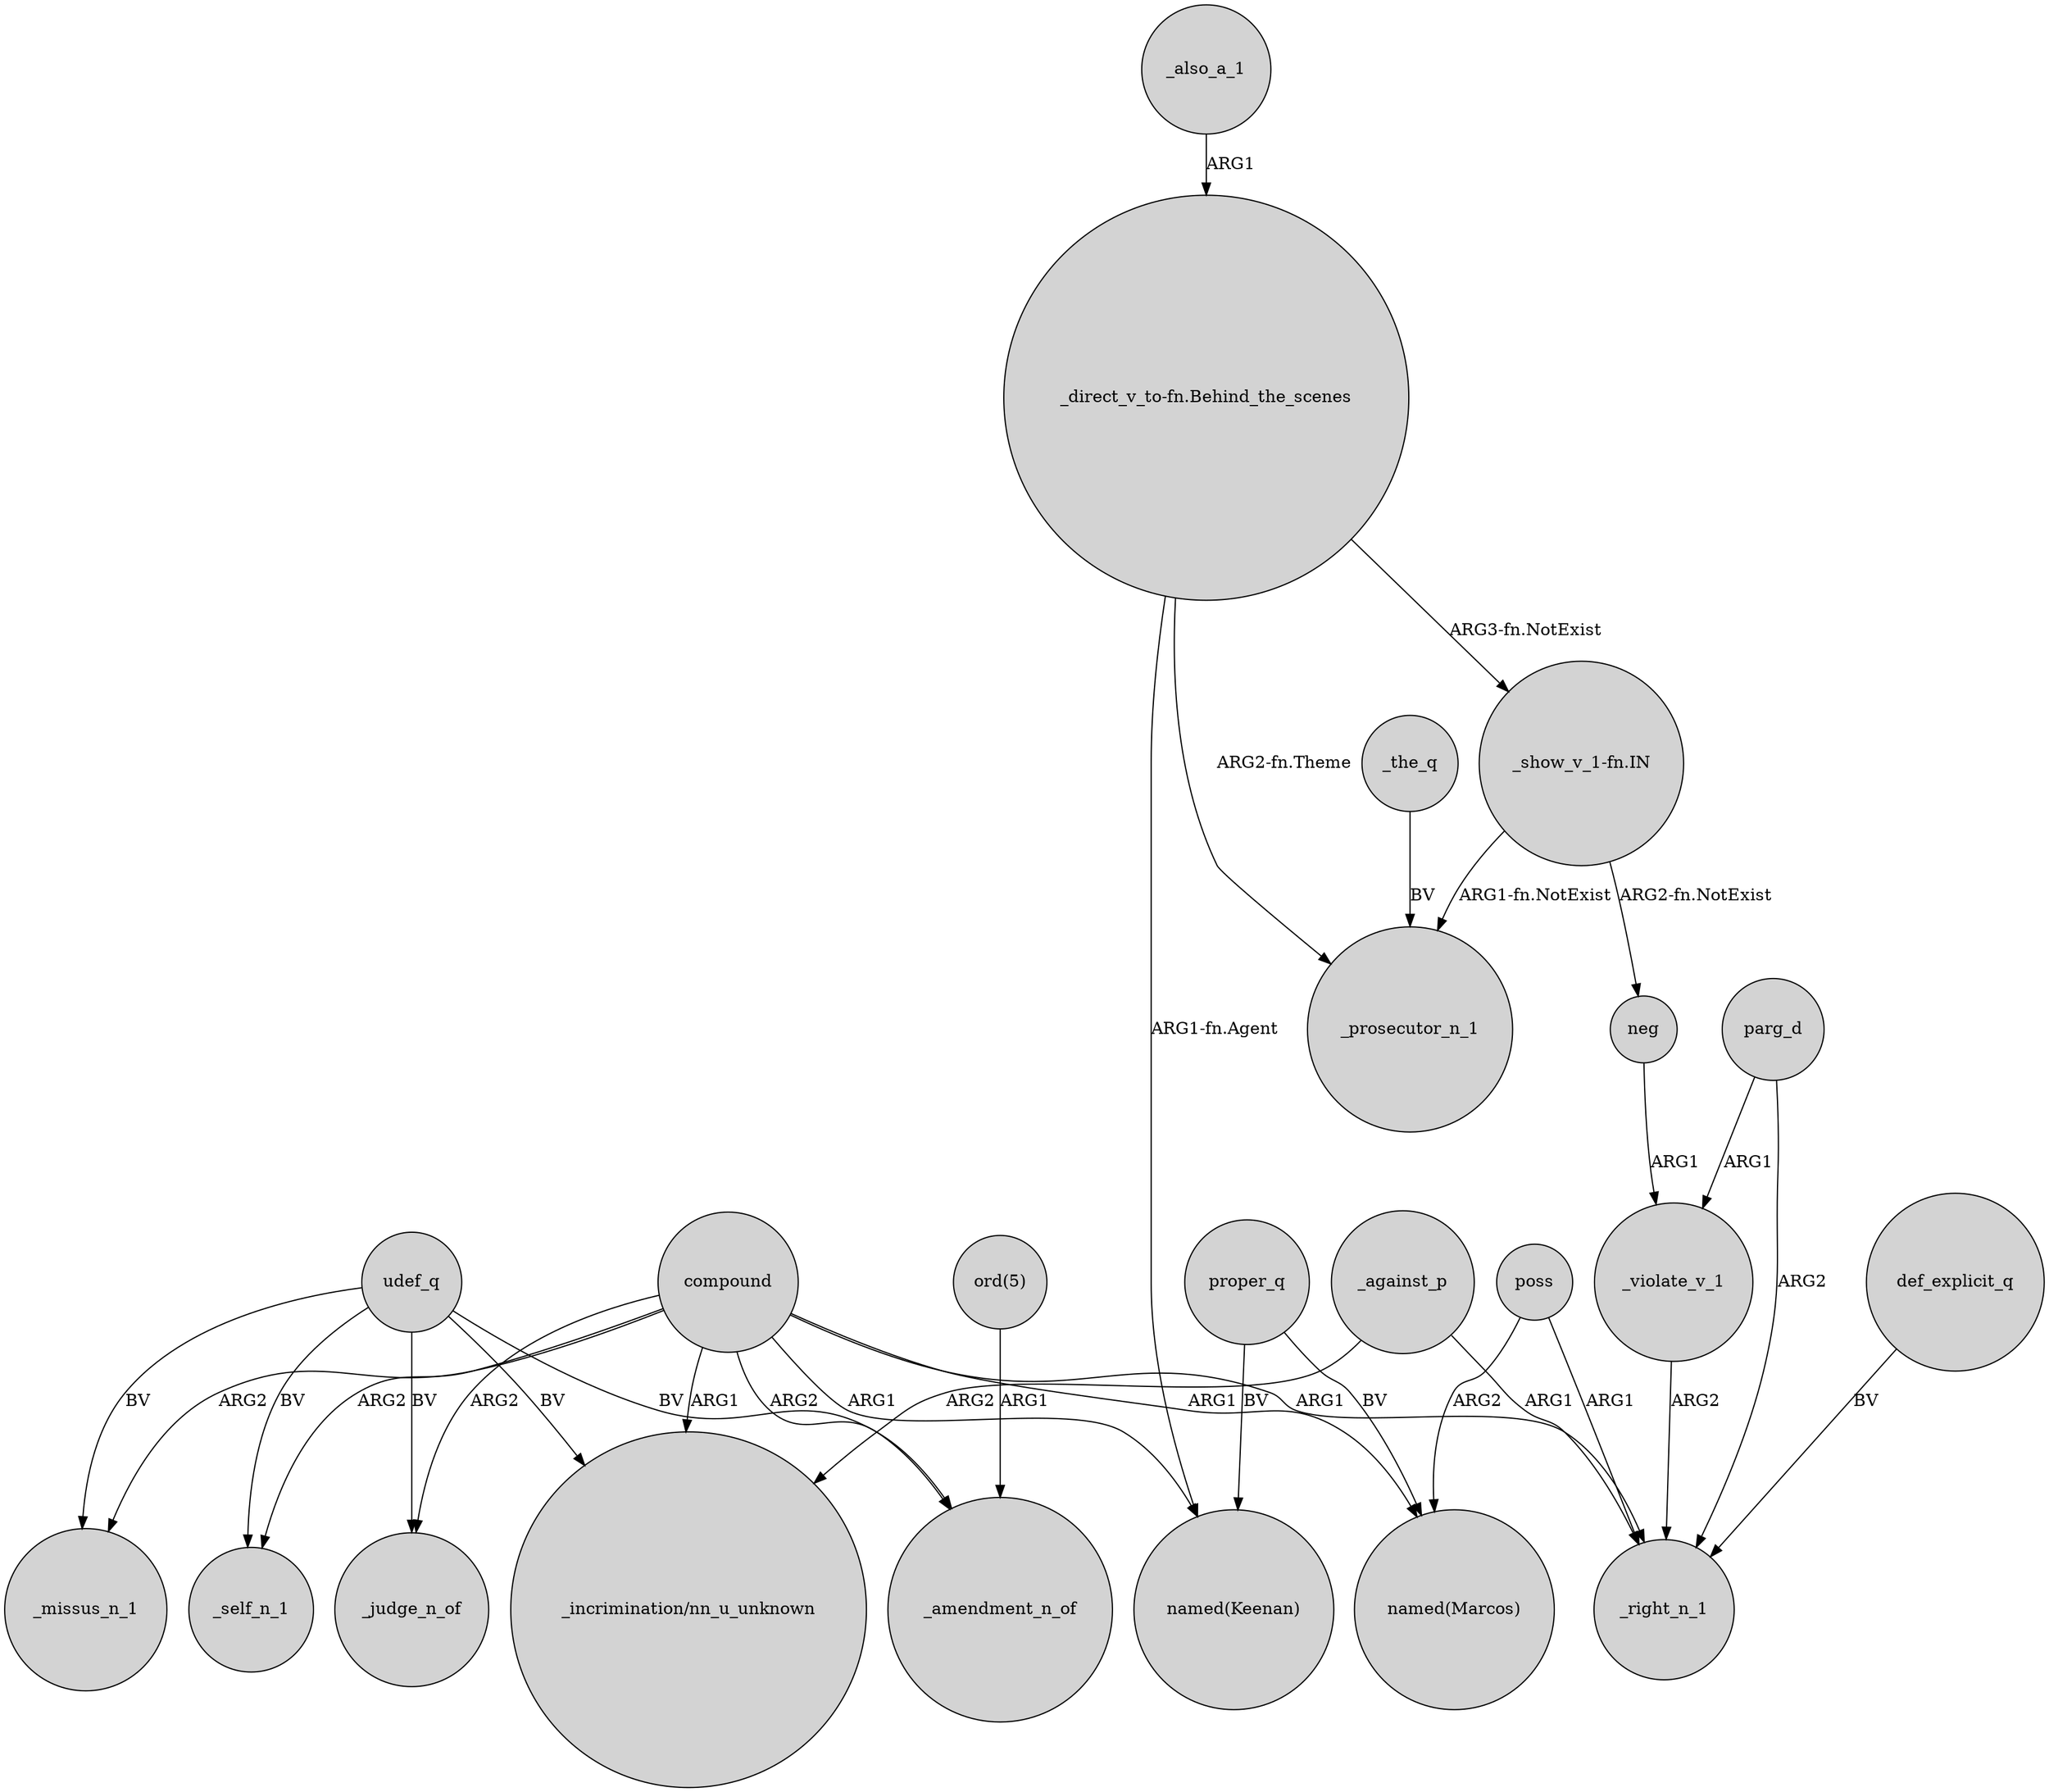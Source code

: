 digraph {
	node [shape=circle style=filled]
	neg -> _violate_v_1 [label=ARG1]
	compound -> "_incrimination/nn_u_unknown" [label=ARG1]
	parg_d -> _violate_v_1 [label=ARG1]
	"_direct_v_to-fn.Behind_the_scenes" -> "_show_v_1-fn.IN" [label="ARG3-fn.NotExist"]
	"ord(5)" -> _amendment_n_of [label=ARG1]
	compound -> "named(Keenan)" [label=ARG1]
	_also_a_1 -> "_direct_v_to-fn.Behind_the_scenes" [label=ARG1]
	compound -> _judge_n_of [label=ARG2]
	udef_q -> _amendment_n_of [label=BV]
	_the_q -> _prosecutor_n_1 [label=BV]
	compound -> _missus_n_1 [label=ARG2]
	udef_q -> "_incrimination/nn_u_unknown" [label=BV]
	udef_q -> _missus_n_1 [label=BV]
	_violate_v_1 -> _right_n_1 [label=ARG2]
	udef_q -> _judge_n_of [label=BV]
	compound -> "named(Marcos)" [label=ARG1]
	"_direct_v_to-fn.Behind_the_scenes" -> "named(Keenan)" [label="ARG1-fn.Agent"]
	_against_p -> _right_n_1 [label=ARG1]
	"_direct_v_to-fn.Behind_the_scenes" -> _prosecutor_n_1 [label="ARG2-fn.Theme"]
	poss -> "named(Marcos)" [label=ARG2]
	udef_q -> _self_n_1 [label=BV]
	compound -> _self_n_1 [label=ARG2]
	parg_d -> _right_n_1 [label=ARG2]
	compound -> _amendment_n_of [label=ARG2]
	def_explicit_q -> _right_n_1 [label=BV]
	compound -> _right_n_1 [label=ARG1]
	"_show_v_1-fn.IN" -> neg [label="ARG2-fn.NotExist"]
	poss -> _right_n_1 [label=ARG1]
	_against_p -> "_incrimination/nn_u_unknown" [label=ARG2]
	proper_q -> "named(Keenan)" [label=BV]
	"_show_v_1-fn.IN" -> _prosecutor_n_1 [label="ARG1-fn.NotExist"]
	proper_q -> "named(Marcos)" [label=BV]
}
